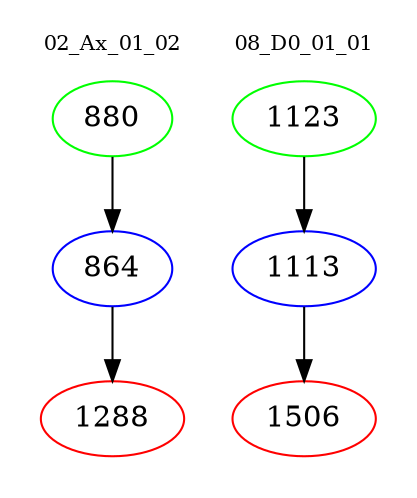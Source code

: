 digraph{
subgraph cluster_0 {
color = white
label = "02_Ax_01_02";
fontsize=10;
T0_880 [label="880", color="green"]
T0_880 -> T0_864 [color="black"]
T0_864 [label="864", color="blue"]
T0_864 -> T0_1288 [color="black"]
T0_1288 [label="1288", color="red"]
}
subgraph cluster_1 {
color = white
label = "08_D0_01_01";
fontsize=10;
T1_1123 [label="1123", color="green"]
T1_1123 -> T1_1113 [color="black"]
T1_1113 [label="1113", color="blue"]
T1_1113 -> T1_1506 [color="black"]
T1_1506 [label="1506", color="red"]
}
}
